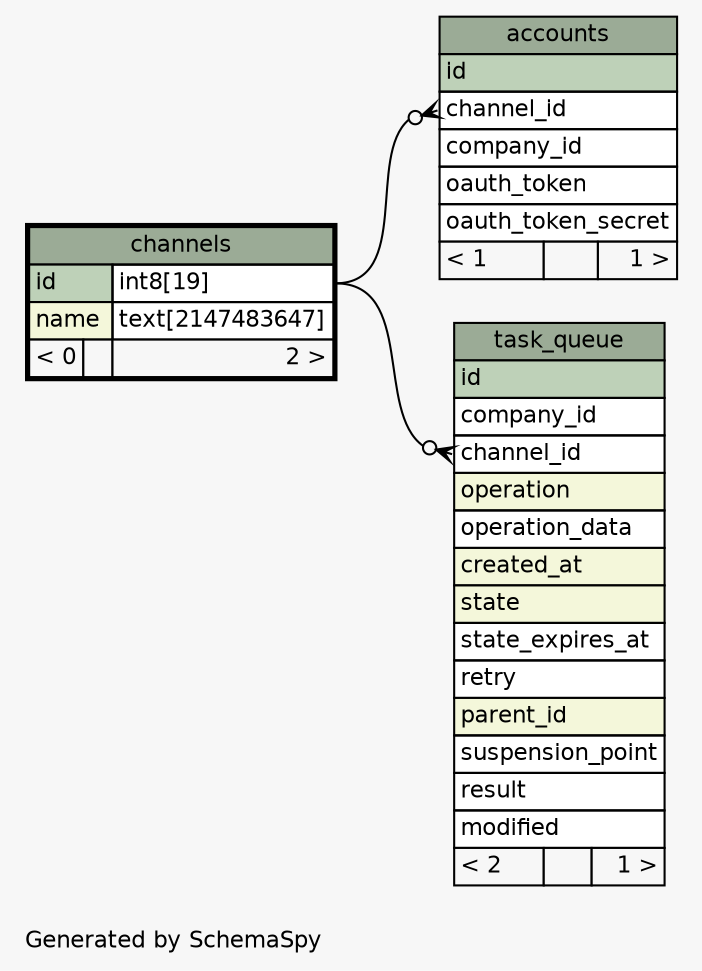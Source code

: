 // dot 2.40.1 on Linux 4.12.12-gentoo
// SchemaSpy rev 590
digraph "oneDegreeRelationshipsDiagram" {
  graph [
    rankdir="RL"
    bgcolor="#f7f7f7"
    label="\nGenerated by SchemaSpy"
    labeljust="l"
    nodesep="0.18"
    ranksep="0.46"
    fontname="Helvetica"
    fontsize="11"
  ];
  node [
    fontname="Helvetica"
    fontsize="11"
    shape="plaintext"
  ];
  edge [
    arrowsize="0.8"
  ];
  "accounts":"channel_id":w -> "channels":"id.type":e [arrowhead=none dir=back arrowtail=crowodot];
  "task_queue":"channel_id":w -> "channels":"id.type":e [arrowhead=none dir=back arrowtail=crowodot];
  "accounts" [
    label=<
    <TABLE BORDER="0" CELLBORDER="1" CELLSPACING="0" BGCOLOR="#ffffff">
      <TR><TD COLSPAN="3" BGCOLOR="#9bab96" ALIGN="CENTER">accounts</TD></TR>
      <TR><TD PORT="id" COLSPAN="3" BGCOLOR="#bed1b8" ALIGN="LEFT">id</TD></TR>
      <TR><TD PORT="channel_id" COLSPAN="3" ALIGN="LEFT">channel_id</TD></TR>
      <TR><TD PORT="company_id" COLSPAN="3" ALIGN="LEFT">company_id</TD></TR>
      <TR><TD PORT="oauth_token" COLSPAN="3" ALIGN="LEFT">oauth_token</TD></TR>
      <TR><TD PORT="oauth_token_secret" COLSPAN="3" ALIGN="LEFT">oauth_token_secret</TD></TR>
      <TR><TD ALIGN="LEFT" BGCOLOR="#f7f7f7">&lt; 1</TD><TD ALIGN="RIGHT" BGCOLOR="#f7f7f7">  </TD><TD ALIGN="RIGHT" BGCOLOR="#f7f7f7">1 &gt;</TD></TR>
    </TABLE>>
    URL="accounts.html"
    tooltip="accounts"
  ];
  "channels" [
    label=<
    <TABLE BORDER="2" CELLBORDER="1" CELLSPACING="0" BGCOLOR="#ffffff">
      <TR><TD COLSPAN="3" BGCOLOR="#9bab96" ALIGN="CENTER">channels</TD></TR>
      <TR><TD PORT="id" COLSPAN="2" BGCOLOR="#bed1b8" ALIGN="LEFT">id</TD><TD PORT="id.type" ALIGN="LEFT">int8[19]</TD></TR>
      <TR><TD PORT="name" COLSPAN="2" BGCOLOR="#f4f7da" ALIGN="LEFT">name</TD><TD PORT="name.type" ALIGN="LEFT">text[2147483647]</TD></TR>
      <TR><TD ALIGN="LEFT" BGCOLOR="#f7f7f7">&lt; 0</TD><TD ALIGN="RIGHT" BGCOLOR="#f7f7f7">  </TD><TD ALIGN="RIGHT" BGCOLOR="#f7f7f7">2 &gt;</TD></TR>
    </TABLE>>
    URL="channels.html"
    tooltip="channels"
  ];
  "task_queue" [
    label=<
    <TABLE BORDER="0" CELLBORDER="1" CELLSPACING="0" BGCOLOR="#ffffff">
      <TR><TD COLSPAN="3" BGCOLOR="#9bab96" ALIGN="CENTER">task_queue</TD></TR>
      <TR><TD PORT="id" COLSPAN="3" BGCOLOR="#bed1b8" ALIGN="LEFT">id</TD></TR>
      <TR><TD PORT="company_id" COLSPAN="3" ALIGN="LEFT">company_id</TD></TR>
      <TR><TD PORT="channel_id" COLSPAN="3" ALIGN="LEFT">channel_id</TD></TR>
      <TR><TD PORT="operation" COLSPAN="3" BGCOLOR="#f4f7da" ALIGN="LEFT">operation</TD></TR>
      <TR><TD PORT="operation_data" COLSPAN="3" ALIGN="LEFT">operation_data</TD></TR>
      <TR><TD PORT="created_at" COLSPAN="3" BGCOLOR="#f4f7da" ALIGN="LEFT">created_at</TD></TR>
      <TR><TD PORT="state" COLSPAN="3" BGCOLOR="#f4f7da" ALIGN="LEFT">state</TD></TR>
      <TR><TD PORT="state_expires_at" COLSPAN="3" ALIGN="LEFT">state_expires_at</TD></TR>
      <TR><TD PORT="retry" COLSPAN="3" ALIGN="LEFT">retry</TD></TR>
      <TR><TD PORT="parent_id" COLSPAN="3" BGCOLOR="#f4f7da" ALIGN="LEFT">parent_id</TD></TR>
      <TR><TD PORT="suspension_point" COLSPAN="3" ALIGN="LEFT">suspension_point</TD></TR>
      <TR><TD PORT="result" COLSPAN="3" ALIGN="LEFT">result</TD></TR>
      <TR><TD PORT="modified" COLSPAN="3" ALIGN="LEFT">modified</TD></TR>
      <TR><TD ALIGN="LEFT" BGCOLOR="#f7f7f7">&lt; 2</TD><TD ALIGN="RIGHT" BGCOLOR="#f7f7f7">  </TD><TD ALIGN="RIGHT" BGCOLOR="#f7f7f7">1 &gt;</TD></TR>
    </TABLE>>
    URL="task_queue.html"
    tooltip="task_queue"
  ];
}
